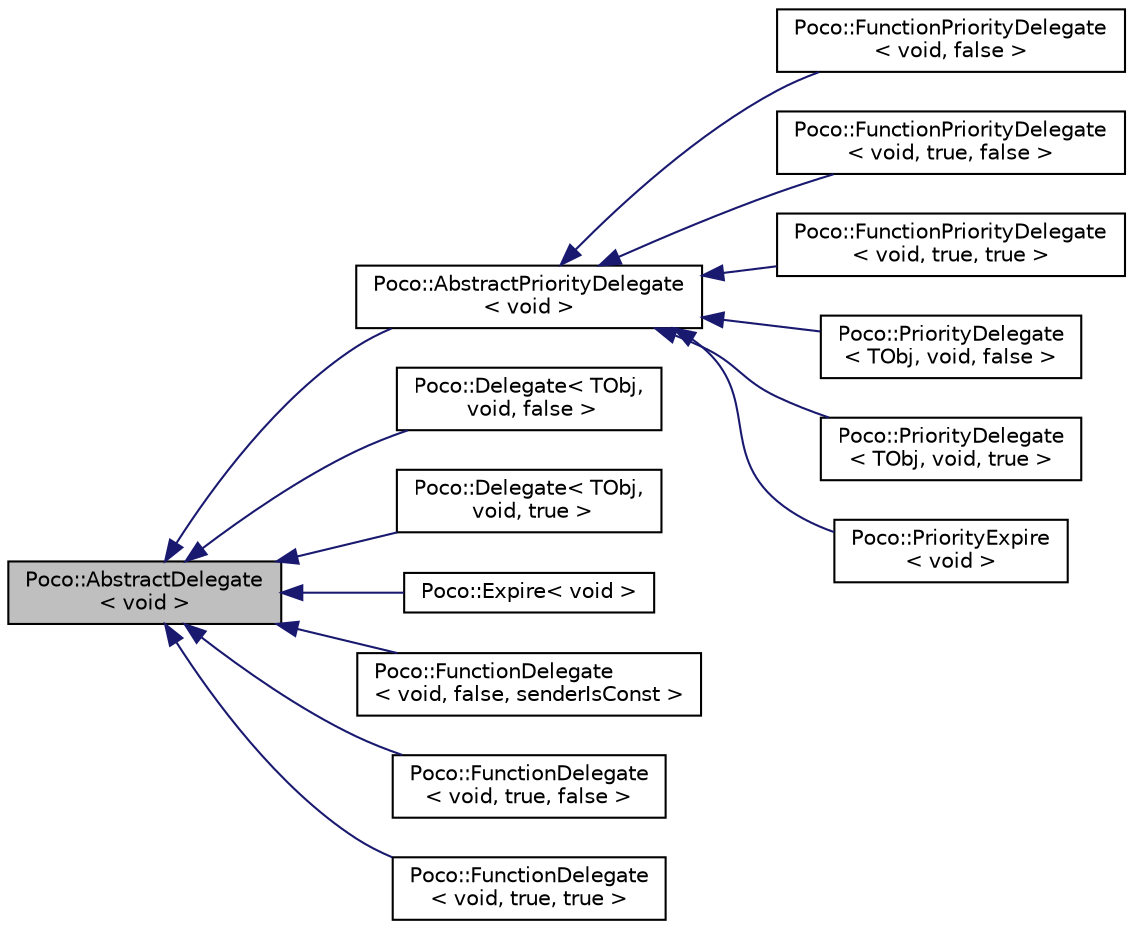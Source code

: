 digraph "Poco::AbstractDelegate&lt; void &gt;"
{
 // LATEX_PDF_SIZE
  edge [fontname="Helvetica",fontsize="10",labelfontname="Helvetica",labelfontsize="10"];
  node [fontname="Helvetica",fontsize="10",shape=record];
  rankdir="LR";
  Node1 [label="Poco::AbstractDelegate\l\< void \>",height=0.2,width=0.4,color="black", fillcolor="grey75", style="filled", fontcolor="black",tooltip="Base class for Delegate and Expire."];
  Node1 -> Node2 [dir="back",color="midnightblue",fontsize="10",style="solid",fontname="Helvetica"];
  Node2 [label="Poco::AbstractPriorityDelegate\l\< void \>",height=0.2,width=0.4,color="black", fillcolor="white", style="filled",URL="$classPoco_1_1AbstractPriorityDelegate.html",tooltip=" "];
  Node2 -> Node3 [dir="back",color="midnightblue",fontsize="10",style="solid",fontname="Helvetica"];
  Node3 [label="Poco::FunctionPriorityDelegate\l\< void, false \>",height=0.2,width=0.4,color="black", fillcolor="white", style="filled",URL="$classPoco_1_1FunctionPriorityDelegate_3_01void_00_01false_01_4.html",tooltip=" "];
  Node2 -> Node4 [dir="back",color="midnightblue",fontsize="10",style="solid",fontname="Helvetica"];
  Node4 [label="Poco::FunctionPriorityDelegate\l\< void, true, false \>",height=0.2,width=0.4,color="black", fillcolor="white", style="filled",URL="$classPoco_1_1FunctionPriorityDelegate_3_01void_00_01true_00_01false_01_4.html",tooltip=" "];
  Node2 -> Node5 [dir="back",color="midnightblue",fontsize="10",style="solid",fontname="Helvetica"];
  Node5 [label="Poco::FunctionPriorityDelegate\l\< void, true, true \>",height=0.2,width=0.4,color="black", fillcolor="white", style="filled",URL="$classPoco_1_1FunctionPriorityDelegate_3_01void_00_01true_00_01true_01_4.html",tooltip=" "];
  Node2 -> Node6 [dir="back",color="midnightblue",fontsize="10",style="solid",fontname="Helvetica"];
  Node6 [label="Poco::PriorityDelegate\l\< TObj, void, false \>",height=0.2,width=0.4,color="black", fillcolor="white", style="filled",URL="$classPoco_1_1PriorityDelegate_3_01TObj_00_01void_00_01false_01_4.html",tooltip=" "];
  Node2 -> Node7 [dir="back",color="midnightblue",fontsize="10",style="solid",fontname="Helvetica"];
  Node7 [label="Poco::PriorityDelegate\l\< TObj, void, true \>",height=0.2,width=0.4,color="black", fillcolor="white", style="filled",URL="$classPoco_1_1PriorityDelegate_3_01TObj_00_01void_00_01true_01_4.html",tooltip=" "];
  Node2 -> Node8 [dir="back",color="midnightblue",fontsize="10",style="solid",fontname="Helvetica"];
  Node8 [label="Poco::PriorityExpire\l\< void \>",height=0.2,width=0.4,color="black", fillcolor="white", style="filled",URL="$classPoco_1_1PriorityExpire_3_01void_01_4.html",tooltip=" "];
  Node1 -> Node9 [dir="back",color="midnightblue",fontsize="10",style="solid",fontname="Helvetica"];
  Node9 [label="Poco::Delegate\< TObj,\l void, false \>",height=0.2,width=0.4,color="black", fillcolor="white", style="filled",URL="$classPoco_1_1Delegate_3_01TObj_00_01void_00_01false_01_4.html",tooltip=" "];
  Node1 -> Node10 [dir="back",color="midnightblue",fontsize="10",style="solid",fontname="Helvetica"];
  Node10 [label="Poco::Delegate\< TObj,\l void, true \>",height=0.2,width=0.4,color="black", fillcolor="white", style="filled",URL="$classPoco_1_1Delegate_3_01TObj_00_01void_00_01true_01_4.html",tooltip=" "];
  Node1 -> Node11 [dir="back",color="midnightblue",fontsize="10",style="solid",fontname="Helvetica"];
  Node11 [label="Poco::Expire\< void \>",height=0.2,width=0.4,color="black", fillcolor="white", style="filled",URL="$classPoco_1_1Expire_3_01void_01_4.html",tooltip=" "];
  Node1 -> Node12 [dir="back",color="midnightblue",fontsize="10",style="solid",fontname="Helvetica"];
  Node12 [label="Poco::FunctionDelegate\l\< void, false, senderIsConst \>",height=0.2,width=0.4,color="black", fillcolor="white", style="filled",URL="$classPoco_1_1FunctionDelegate_3_01void_00_01false_00_01senderIsConst_01_4.html",tooltip=" "];
  Node1 -> Node13 [dir="back",color="midnightblue",fontsize="10",style="solid",fontname="Helvetica"];
  Node13 [label="Poco::FunctionDelegate\l\< void, true, false \>",height=0.2,width=0.4,color="black", fillcolor="white", style="filled",URL="$classPoco_1_1FunctionDelegate_3_01void_00_01true_00_01false_01_4.html",tooltip=" "];
  Node1 -> Node14 [dir="back",color="midnightblue",fontsize="10",style="solid",fontname="Helvetica"];
  Node14 [label="Poco::FunctionDelegate\l\< void, true, true \>",height=0.2,width=0.4,color="black", fillcolor="white", style="filled",URL="$classPoco_1_1FunctionDelegate_3_01void_00_01true_00_01true_01_4.html",tooltip=" "];
}
